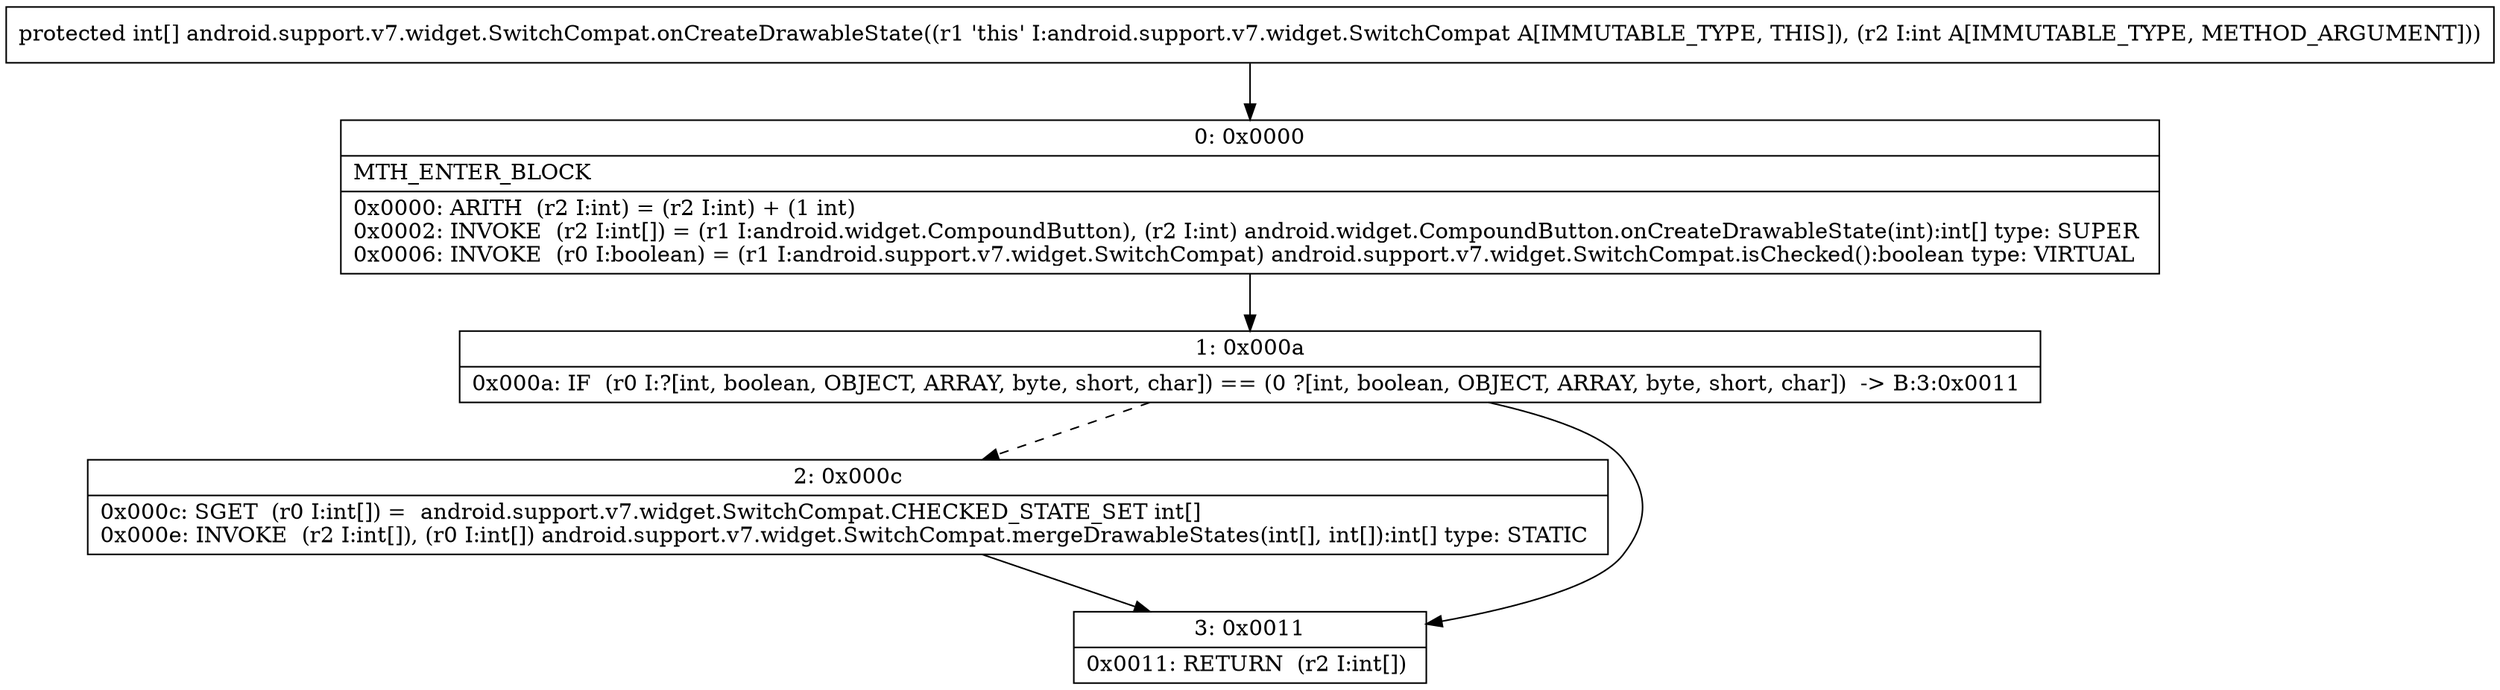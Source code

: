 digraph "CFG forandroid.support.v7.widget.SwitchCompat.onCreateDrawableState(I)[I" {
Node_0 [shape=record,label="{0\:\ 0x0000|MTH_ENTER_BLOCK\l|0x0000: ARITH  (r2 I:int) = (r2 I:int) + (1 int) \l0x0002: INVOKE  (r2 I:int[]) = (r1 I:android.widget.CompoundButton), (r2 I:int) android.widget.CompoundButton.onCreateDrawableState(int):int[] type: SUPER \l0x0006: INVOKE  (r0 I:boolean) = (r1 I:android.support.v7.widget.SwitchCompat) android.support.v7.widget.SwitchCompat.isChecked():boolean type: VIRTUAL \l}"];
Node_1 [shape=record,label="{1\:\ 0x000a|0x000a: IF  (r0 I:?[int, boolean, OBJECT, ARRAY, byte, short, char]) == (0 ?[int, boolean, OBJECT, ARRAY, byte, short, char])  \-\> B:3:0x0011 \l}"];
Node_2 [shape=record,label="{2\:\ 0x000c|0x000c: SGET  (r0 I:int[]) =  android.support.v7.widget.SwitchCompat.CHECKED_STATE_SET int[] \l0x000e: INVOKE  (r2 I:int[]), (r0 I:int[]) android.support.v7.widget.SwitchCompat.mergeDrawableStates(int[], int[]):int[] type: STATIC \l}"];
Node_3 [shape=record,label="{3\:\ 0x0011|0x0011: RETURN  (r2 I:int[]) \l}"];
MethodNode[shape=record,label="{protected int[] android.support.v7.widget.SwitchCompat.onCreateDrawableState((r1 'this' I:android.support.v7.widget.SwitchCompat A[IMMUTABLE_TYPE, THIS]), (r2 I:int A[IMMUTABLE_TYPE, METHOD_ARGUMENT])) }"];
MethodNode -> Node_0;
Node_0 -> Node_1;
Node_1 -> Node_2[style=dashed];
Node_1 -> Node_3;
Node_2 -> Node_3;
}

